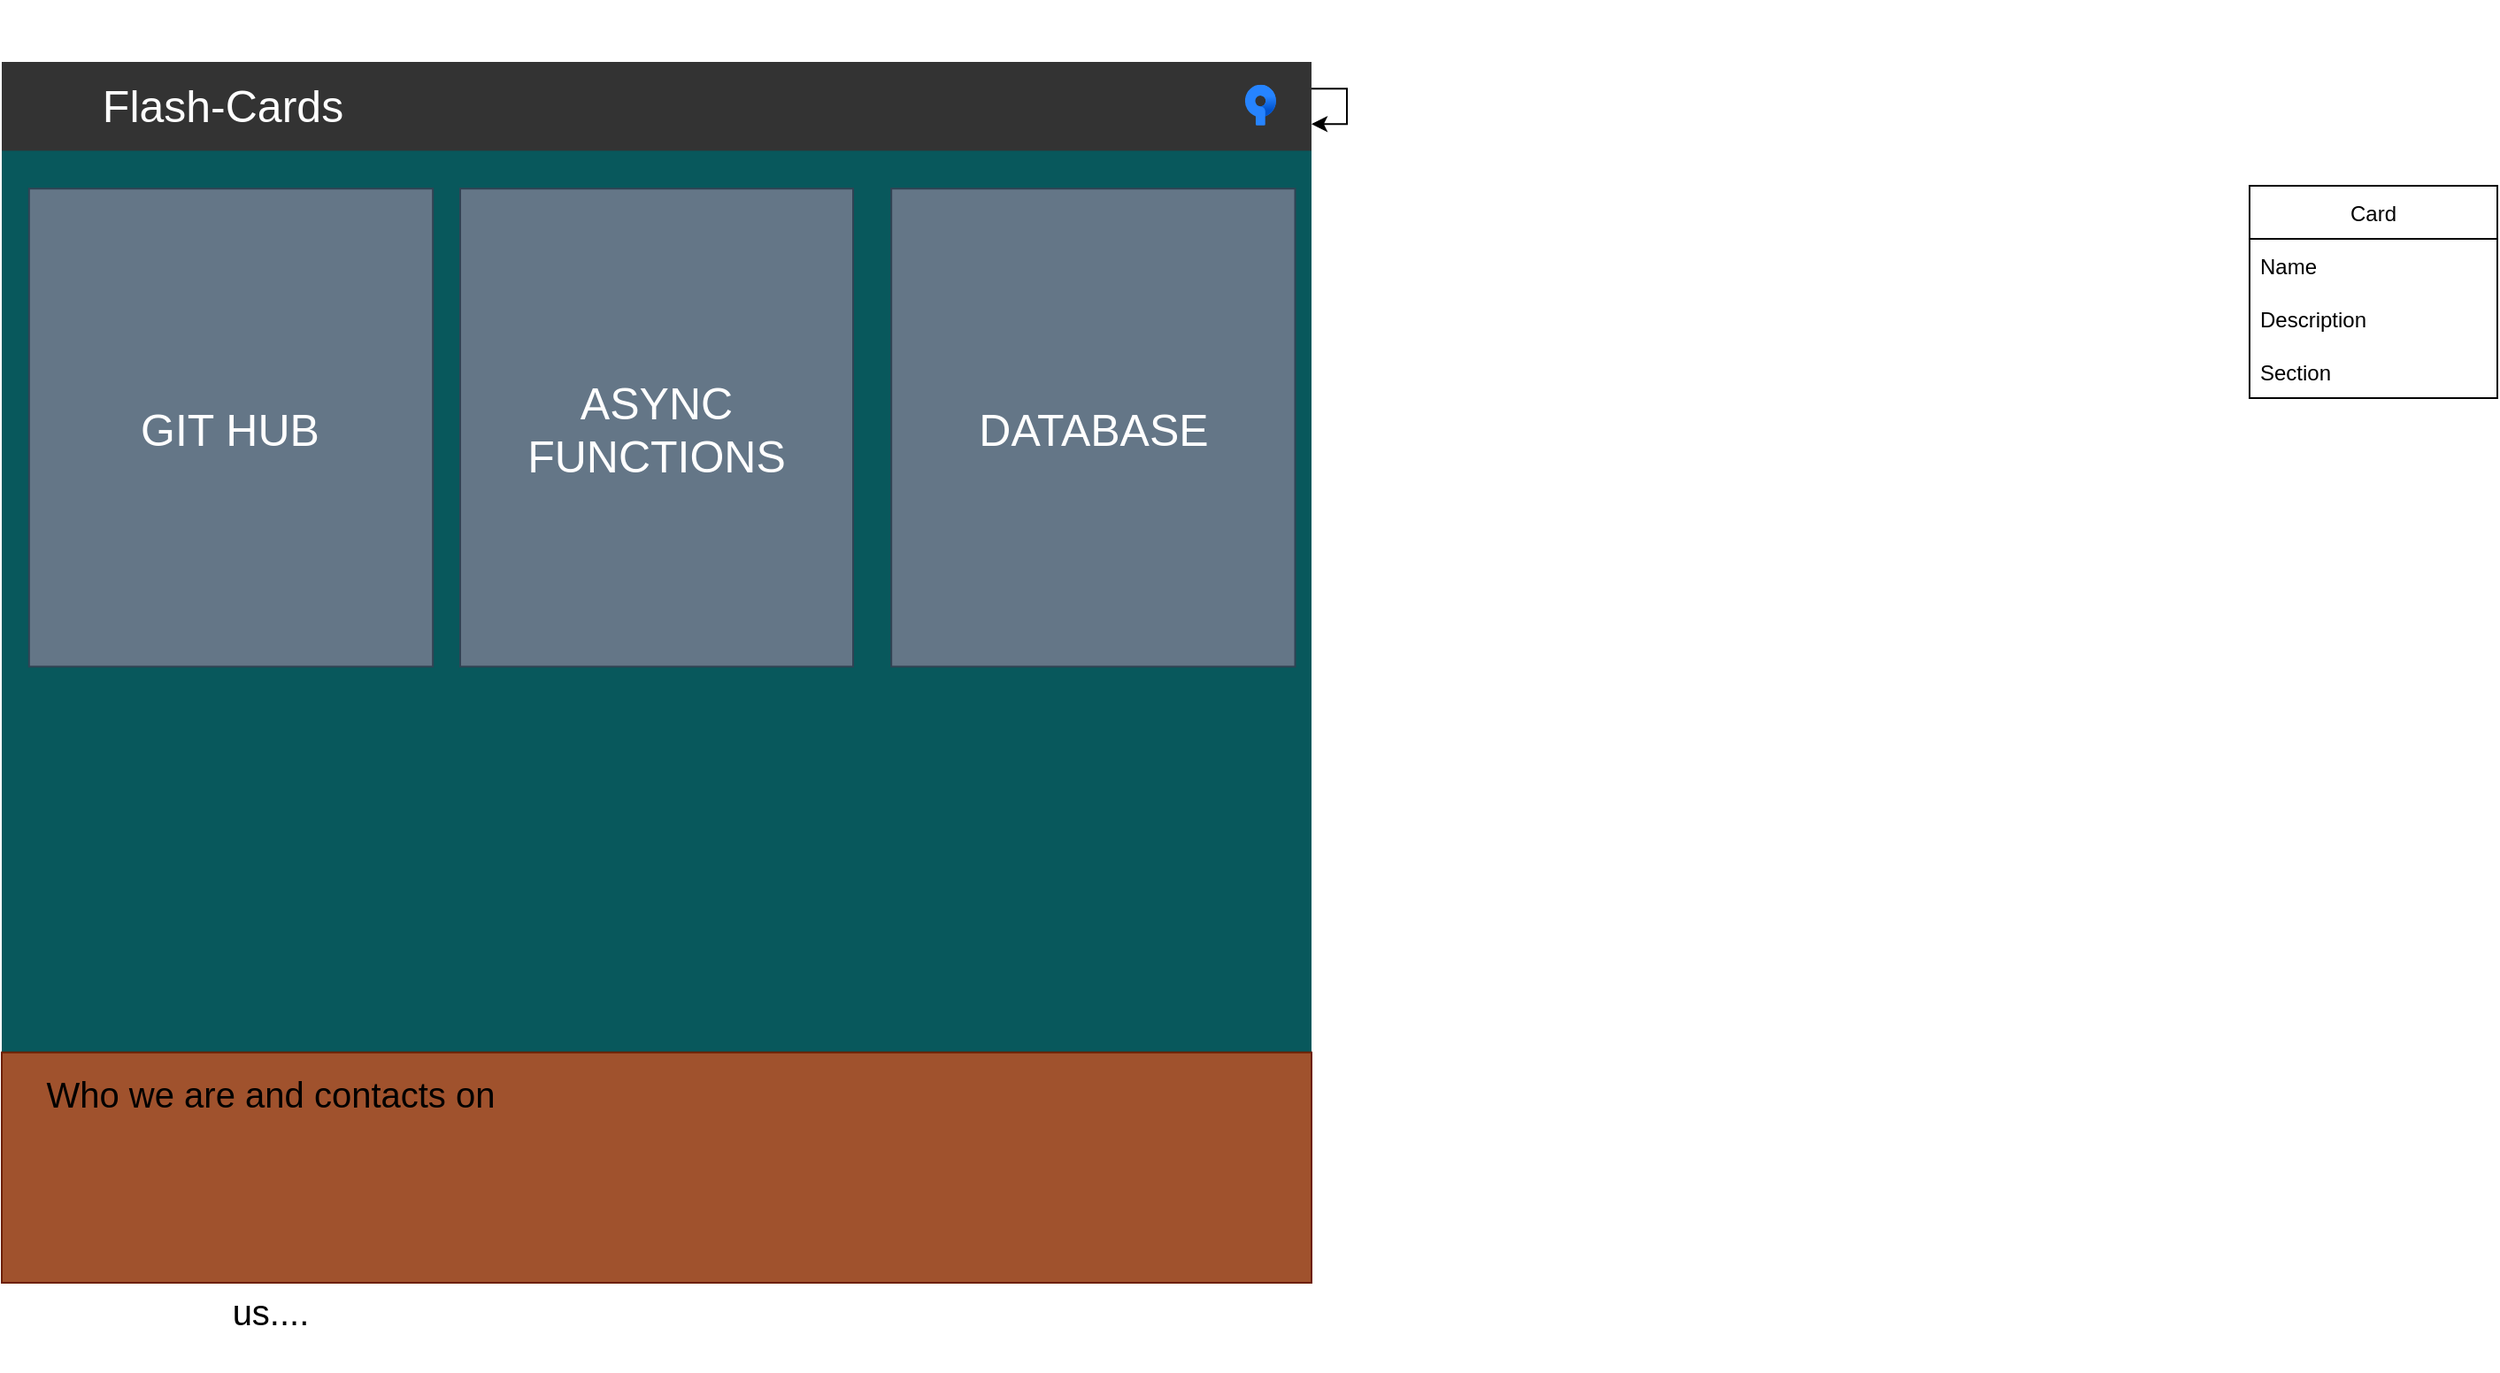 <mxfile version="17.2.3" type="github">
  <diagram name="Page-1" id="5348f1db-0dfa-24cf-5d06-2057accb5106">
    <mxGraphModel dx="183" dy="762" grid="1" gridSize="10" guides="1" tooltips="1" connect="1" arrows="1" fold="1" page="1" pageScale="1.5" pageWidth="826" pageHeight="1169" background="none" math="0" shadow="0">
      <root>
        <mxCell id="0" style=";html=1;" />
        <mxCell id="1" style=";html=1;" parent="0" />
        <mxCell id="ZXZA906Pf2Y4qzO6l1SS-5" value="" style="group" vertex="1" connectable="0" parent="1">
          <mxGeometry x="1570" y="90" width="740" height="690" as="geometry" />
        </mxCell>
        <mxCell id="55dd390204d0f602-3" value="" style="whiteSpace=wrap;html=1;rounded=0;shadow=0;dashed=0;strokeColor=none;strokeWidth=4;fillColor=#08585C;gradientColor=none;fontFamily=Helvetica;fontSize=100;fontColor=#FFFFFF;align=center;" parent="ZXZA906Pf2Y4qzO6l1SS-5" vertex="1">
          <mxGeometry y="48.821" width="740" height="589.104" as="geometry" />
        </mxCell>
        <mxCell id="55dd390204d0f602-1" value="&lt;blockquote style=&quot;margin: 0 0 0 40px ; border: none ; padding: 0px&quot;&gt;&lt;br&gt;&lt;/blockquote&gt;" style="whiteSpace=wrap;html=1;rounded=0;shadow=0;dashed=0;strokeColor=none;strokeWidth=4;fillColor=#333333;gradientColor=none;fontFamily=Helvetica;fontSize=100;fontColor=#FFFFFF;align=left;" parent="ZXZA906Pf2Y4qzO6l1SS-5" vertex="1">
          <mxGeometry width="740" height="50.182" as="geometry" />
        </mxCell>
        <mxCell id="MdLTqhbY8C-cr0AxBz09-2" value="&lt;font style=&quot;font-size: 25px&quot;&gt;GIT HUB&lt;/font&gt;" style="rounded=0;whiteSpace=wrap;html=1;fillColor=#647687;strokeColor=#314354;fontColor=#ffffff;" parent="ZXZA906Pf2Y4qzO6l1SS-5" vertex="1">
          <mxGeometry x="15.417" y="71.604" width="228.167" height="270.142" as="geometry" />
        </mxCell>
        <mxCell id="MdLTqhbY8C-cr0AxBz09-3" value="&lt;font style=&quot;font-size: 25px&quot;&gt;ASYNC FUNCTIONS&lt;/font&gt;" style="rounded=0;whiteSpace=wrap;html=1;fillColor=#647687;strokeColor=#314354;fontColor=#ffffff;" parent="ZXZA906Pf2Y4qzO6l1SS-5" vertex="1">
          <mxGeometry x="259.0" y="71.604" width="222" height="270.142" as="geometry" />
        </mxCell>
        <mxCell id="MdLTqhbY8C-cr0AxBz09-4" value="&lt;font style=&quot;font-size: 25px&quot;&gt;DATABASE&lt;/font&gt;" style="rounded=0;whiteSpace=wrap;html=1;fillColor=#647687;strokeColor=#314354;fontColor=#ffffff;" parent="ZXZA906Pf2Y4qzO6l1SS-5" vertex="1">
          <mxGeometry x="502.583" y="71.604" width="228.167" height="270.142" as="geometry" />
        </mxCell>
        <mxCell id="MdLTqhbY8C-cr0AxBz09-5" value="" style="image;image=img/lib/atlassian/Sourcetree_Logo.svg;fontSize=102;" parent="ZXZA906Pf2Y4qzO6l1SS-5" vertex="1">
          <mxGeometry x="702.383" y="12.856" width="17.575" height="23.108" as="geometry" />
        </mxCell>
        <mxCell id="MdLTqhbY8C-cr0AxBz09-7" value="" style="rounded=0;whiteSpace=wrap;html=1;fontSize=102;fillColor=#a0522d;fontColor=#ffffff;strokeColor=#6D1F00;" parent="ZXZA906Pf2Y4qzO6l1SS-5" vertex="1">
          <mxGeometry y="559.811" width="740" height="130.189" as="geometry" />
        </mxCell>
        <mxCell id="MdLTqhbY8C-cr0AxBz09-15" value="&lt;font style=&quot;font-size: 20px&quot;&gt;Who we are and contacts on us....&lt;/font&gt;" style="text;html=1;strokeColor=none;fillColor=none;align=center;verticalAlign=middle;whiteSpace=wrap;rounded=0;fontSize=102;" parent="ZXZA906Pf2Y4qzO6l1SS-5" vertex="1">
          <mxGeometry x="15.417" y="589.104" width="274.417" height="55.33" as="geometry" />
        </mxCell>
        <mxCell id="ZXZA906Pf2Y4qzO6l1SS-6" style="edgeStyle=orthogonalEdgeStyle;rounded=0;orthogonalLoop=1;jettySize=auto;html=1;fontSize=25;" edge="1" parent="ZXZA906Pf2Y4qzO6l1SS-5" source="55dd390204d0f602-1" target="55dd390204d0f602-1">
          <mxGeometry relative="1" as="geometry" />
        </mxCell>
        <mxCell id="ZXZA906Pf2Y4qzO6l1SS-7" style="edgeStyle=orthogonalEdgeStyle;rounded=0;orthogonalLoop=1;jettySize=auto;html=1;exitX=0.5;exitY=1;exitDx=0;exitDy=0;fontSize=25;" edge="1" parent="ZXZA906Pf2Y4qzO6l1SS-5" source="55dd390204d0f602-1" target="55dd390204d0f602-1">
          <mxGeometry relative="1" as="geometry" />
        </mxCell>
        <mxCell id="ZXZA906Pf2Y4qzO6l1SS-8" value="&lt;font color=&quot;#ffffff&quot;&gt;Flash-Cards&lt;/font&gt;" style="text;html=1;align=center;verticalAlign=middle;whiteSpace=wrap;rounded=0;fontSize=25;" vertex="1" parent="ZXZA906Pf2Y4qzO6l1SS-5">
          <mxGeometry x="30" y="9.41" width="190" height="30" as="geometry" />
        </mxCell>
        <mxCell id="ZXZA906Pf2Y4qzO6l1SS-9" value="Card" style="swimlane;fontStyle=0;childLayout=stackLayout;horizontal=1;startSize=30;horizontalStack=0;resizeParent=1;resizeParentMax=0;resizeLast=0;collapsible=1;marginBottom=0;" vertex="1" parent="1">
          <mxGeometry x="2840" y="160" width="140" height="120" as="geometry" />
        </mxCell>
        <mxCell id="ZXZA906Pf2Y4qzO6l1SS-10" value="Name" style="text;strokeColor=none;fillColor=none;align=left;verticalAlign=middle;spacingLeft=4;spacingRight=4;overflow=hidden;points=[[0,0.5],[1,0.5]];portConstraint=eastwest;rotatable=0;" vertex="1" parent="ZXZA906Pf2Y4qzO6l1SS-9">
          <mxGeometry y="30" width="140" height="30" as="geometry" />
        </mxCell>
        <mxCell id="ZXZA906Pf2Y4qzO6l1SS-11" value="Description" style="text;strokeColor=none;fillColor=none;align=left;verticalAlign=middle;spacingLeft=4;spacingRight=4;overflow=hidden;points=[[0,0.5],[1,0.5]];portConstraint=eastwest;rotatable=0;" vertex="1" parent="ZXZA906Pf2Y4qzO6l1SS-9">
          <mxGeometry y="60" width="140" height="30" as="geometry" />
        </mxCell>
        <mxCell id="ZXZA906Pf2Y4qzO6l1SS-12" value="Section" style="text;strokeColor=none;fillColor=none;align=left;verticalAlign=middle;spacingLeft=4;spacingRight=4;overflow=hidden;points=[[0,0.5],[1,0.5]];portConstraint=eastwest;rotatable=0;" vertex="1" parent="ZXZA906Pf2Y4qzO6l1SS-9">
          <mxGeometry y="90" width="140" height="30" as="geometry" />
        </mxCell>
      </root>
    </mxGraphModel>
  </diagram>
</mxfile>
